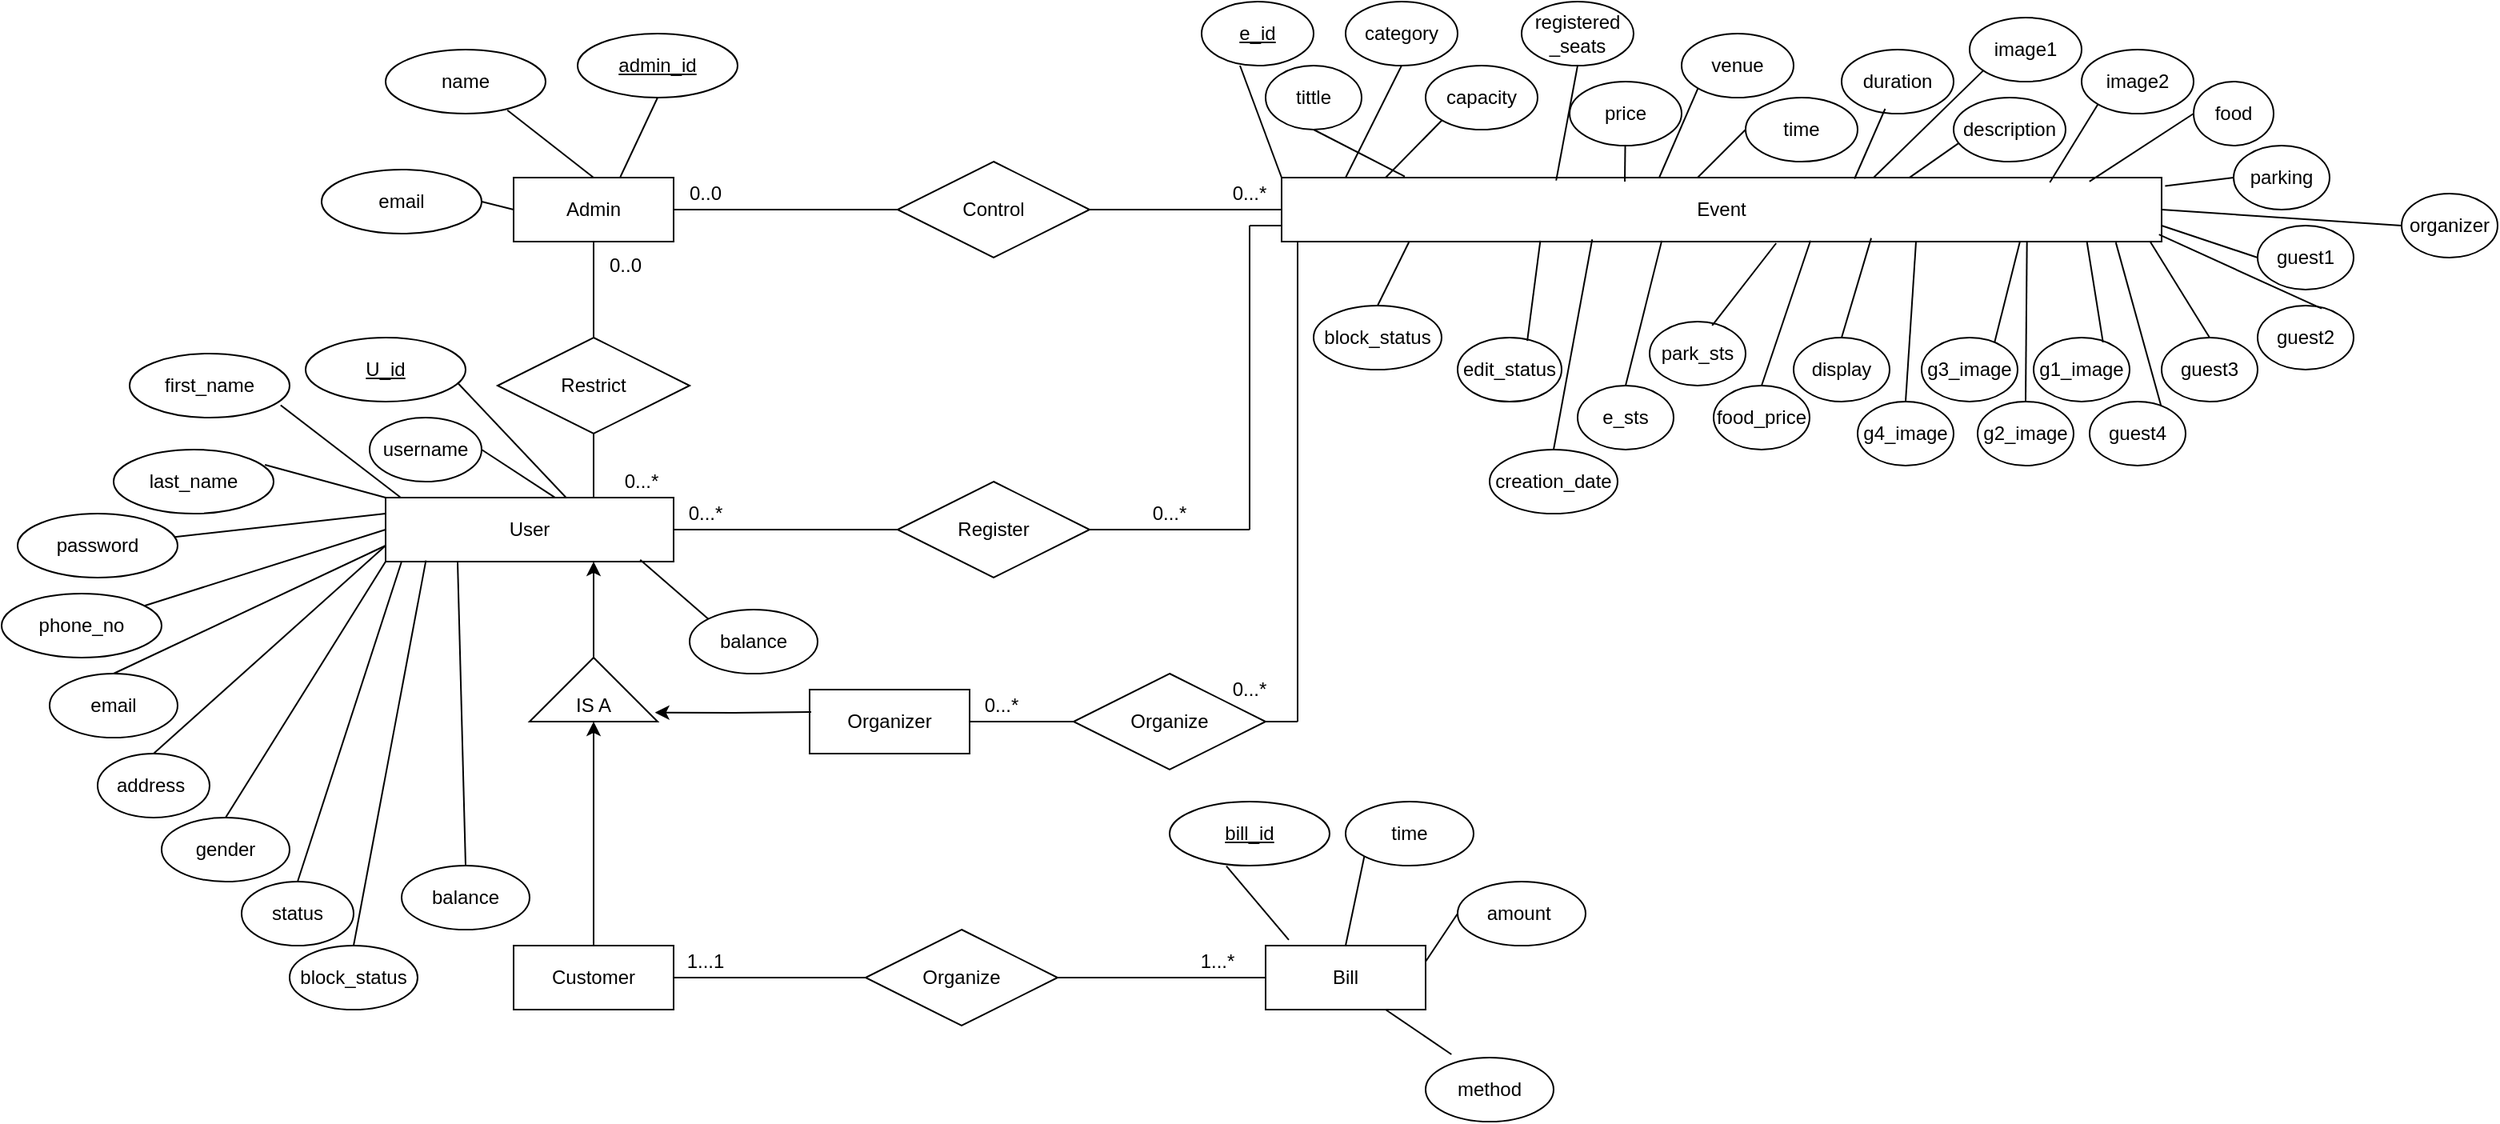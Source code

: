 <mxfile version="13.9.9" type="device"><diagram id="-84oEf6EPJUIo6XIDI8v" name="Page-1"><mxGraphModel dx="1874" dy="632" grid="1" gridSize="10" guides="1" tooltips="1" connect="1" arrows="1" fold="1" page="1" pageScale="1" pageWidth="850" pageHeight="1100" math="0" shadow="0"><root><mxCell id="0"/><mxCell id="1" parent="0"/><mxCell id="DNlEGyBx5ms69_J-L3WD-1" value="Admin" style="whiteSpace=wrap;html=1;align=center;" parent="1" vertex="1"><mxGeometry x="140" y="120" width="100" height="40" as="geometry"/></mxCell><mxCell id="DNlEGyBx5ms69_J-L3WD-2" value="Event" style="whiteSpace=wrap;html=1;align=center;" parent="1" vertex="1"><mxGeometry x="620" y="120" width="550" height="40" as="geometry"/></mxCell><mxCell id="DNlEGyBx5ms69_J-L3WD-3" value="User&lt;span style=&quot;color: rgba(0 , 0 , 0 , 0) ; font-family: monospace ; font-size: 0px&quot;&gt;%3CmxGraphModel%3E%3Croot%3E%3CmxCell%20id%3D%220%22%2F%3E%3CmxCell%20id%3D%221%22%20parent%3D%220%22%2F%3E%3CmxCell%20id%3D%222%22%20value%3D%22Event%22%20style%3D%22whiteSpace%3Dwrap%3Bhtml%3D1%3Balign%3Dcenter%3B%22%20vertex%3D%221%22%20parent%3D%221%22%3E%3CmxGeometry%20x%3D%22620%22%20y%3D%22120%22%20width%3D%22100%22%20height%3D%2240%22%20as%3D%22geometry%22%2F%3E%3C%2FmxCell%3E%3C%2Froot%3E%3C%2FmxGraphModel%3E&lt;/span&gt;" style="whiteSpace=wrap;html=1;align=center;" parent="1" vertex="1"><mxGeometry x="60" y="320" width="180" height="40" as="geometry"/></mxCell><mxCell id="DNlEGyBx5ms69_J-L3WD-4" value="Organizer" style="whiteSpace=wrap;html=1;align=center;" parent="1" vertex="1"><mxGeometry x="325" y="440" width="100" height="40" as="geometry"/></mxCell><mxCell id="DNlEGyBx5ms69_J-L3WD-5" value="Customer" style="whiteSpace=wrap;html=1;align=center;" parent="1" vertex="1"><mxGeometry x="140" y="600" width="100" height="40" as="geometry"/></mxCell><mxCell id="DNlEGyBx5ms69_J-L3WD-6" value="Bill" style="whiteSpace=wrap;html=1;align=center;" parent="1" vertex="1"><mxGeometry x="610" y="600" width="100" height="40" as="geometry"/></mxCell><mxCell id="DNlEGyBx5ms69_J-L3WD-7" value="Control" style="shape=rhombus;perimeter=rhombusPerimeter;whiteSpace=wrap;html=1;align=center;" parent="1" vertex="1"><mxGeometry x="380" y="110" width="120" height="60" as="geometry"/></mxCell><mxCell id="DNlEGyBx5ms69_J-L3WD-9" value="" style="endArrow=none;html=1;exitX=1;exitY=0.5;exitDx=0;exitDy=0;entryX=0;entryY=0.5;entryDx=0;entryDy=0;" parent="1" source="DNlEGyBx5ms69_J-L3WD-1" target="DNlEGyBx5ms69_J-L3WD-7" edge="1"><mxGeometry width="50" height="50" relative="1" as="geometry"><mxPoint x="400" y="250" as="sourcePoint"/><mxPoint x="450" y="200" as="targetPoint"/></mxGeometry></mxCell><mxCell id="DNlEGyBx5ms69_J-L3WD-10" value="" style="endArrow=none;html=1;entryX=1;entryY=0.5;entryDx=0;entryDy=0;exitX=0;exitY=0.5;exitDx=0;exitDy=0;" parent="1" source="DNlEGyBx5ms69_J-L3WD-2" target="DNlEGyBx5ms69_J-L3WD-7" edge="1"><mxGeometry width="50" height="50" relative="1" as="geometry"><mxPoint x="400" y="250" as="sourcePoint"/><mxPoint x="450" y="200" as="targetPoint"/></mxGeometry></mxCell><mxCell id="DNlEGyBx5ms69_J-L3WD-11" value="Restrict" style="shape=rhombus;perimeter=rhombusPerimeter;whiteSpace=wrap;html=1;align=center;" parent="1" vertex="1"><mxGeometry x="130" y="220" width="120" height="60" as="geometry"/></mxCell><mxCell id="DNlEGyBx5ms69_J-L3WD-12" value="" style="endArrow=none;html=1;rounded=0;exitX=0.5;exitY=1;exitDx=0;exitDy=0;entryX=0.5;entryY=0;entryDx=0;entryDy=0;" parent="1" source="DNlEGyBx5ms69_J-L3WD-1" target="DNlEGyBx5ms69_J-L3WD-11" edge="1"><mxGeometry relative="1" as="geometry"><mxPoint x="340" y="230" as="sourcePoint"/><mxPoint x="500" y="230" as="targetPoint"/></mxGeometry></mxCell><mxCell id="DNlEGyBx5ms69_J-L3WD-13" value="" style="endArrow=none;html=1;rounded=0;entryX=0.5;entryY=1;entryDx=0;entryDy=0;" parent="1" target="DNlEGyBx5ms69_J-L3WD-11" edge="1"><mxGeometry relative="1" as="geometry"><mxPoint x="190" y="320" as="sourcePoint"/><mxPoint x="200" y="250" as="targetPoint"/></mxGeometry></mxCell><mxCell id="8Qdo-anUexkiMOBJmmTM-36" value="" style="edgeStyle=orthogonalEdgeStyle;rounded=0;orthogonalLoop=1;jettySize=auto;html=1;" parent="1" source="DNlEGyBx5ms69_J-L3WD-14" edge="1"><mxGeometry relative="1" as="geometry"><mxPoint x="190" y="360" as="targetPoint"/></mxGeometry></mxCell><mxCell id="DNlEGyBx5ms69_J-L3WD-14" value="" style="triangle;whiteSpace=wrap;html=1;rotation=-90;" parent="1" vertex="1"><mxGeometry x="170" y="400" width="40" height="80" as="geometry"/></mxCell><mxCell id="DNlEGyBx5ms69_J-L3WD-17" value="IS A" style="text;html=1;strokeColor=none;fillColor=none;align=center;verticalAlign=middle;whiteSpace=wrap;rounded=0;" parent="1" vertex="1"><mxGeometry x="170" y="440" width="40" height="20" as="geometry"/></mxCell><mxCell id="DNlEGyBx5ms69_J-L3WD-21" value="" style="edgeStyle=orthogonalEdgeStyle;rounded=0;orthogonalLoop=1;jettySize=auto;html=1;exitX=0.5;exitY=0;exitDx=0;exitDy=0;entryX=0;entryY=0.5;entryDx=0;entryDy=0;" parent="1" source="DNlEGyBx5ms69_J-L3WD-5" target="DNlEGyBx5ms69_J-L3WD-14" edge="1"><mxGeometry relative="1" as="geometry"><mxPoint x="200" y="430" as="sourcePoint"/><mxPoint x="200" y="370" as="targetPoint"/></mxGeometry></mxCell><mxCell id="DNlEGyBx5ms69_J-L3WD-25" value="Register" style="shape=rhombus;perimeter=rhombusPerimeter;whiteSpace=wrap;html=1;align=center;" parent="1" vertex="1"><mxGeometry x="380" y="310" width="120" height="60" as="geometry"/></mxCell><mxCell id="DNlEGyBx5ms69_J-L3WD-26" value="" style="endArrow=none;html=1;exitX=1;exitY=0.5;exitDx=0;exitDy=0;entryX=0;entryY=0.5;entryDx=0;entryDy=0;" parent="1" source="DNlEGyBx5ms69_J-L3WD-3" target="DNlEGyBx5ms69_J-L3WD-25" edge="1"><mxGeometry width="50" height="50" relative="1" as="geometry"><mxPoint x="250" y="150" as="sourcePoint"/><mxPoint x="390" y="150" as="targetPoint"/></mxGeometry></mxCell><mxCell id="DNlEGyBx5ms69_J-L3WD-27" value="" style="endArrow=none;html=1;exitX=1;exitY=0.5;exitDx=0;exitDy=0;" parent="1" source="DNlEGyBx5ms69_J-L3WD-25" edge="1"><mxGeometry width="50" height="50" relative="1" as="geometry"><mxPoint x="260" y="160" as="sourcePoint"/><mxPoint x="600" y="340" as="targetPoint"/></mxGeometry></mxCell><mxCell id="DNlEGyBx5ms69_J-L3WD-28" value="" style="endArrow=none;html=1;" parent="1" edge="1"><mxGeometry width="50" height="50" relative="1" as="geometry"><mxPoint x="600" y="340" as="sourcePoint"/><mxPoint x="600" y="150" as="targetPoint"/></mxGeometry></mxCell><mxCell id="DNlEGyBx5ms69_J-L3WD-29" value="" style="endArrow=none;html=1;entryX=0;entryY=0.75;entryDx=0;entryDy=0;" parent="1" target="DNlEGyBx5ms69_J-L3WD-2" edge="1"><mxGeometry width="50" height="50" relative="1" as="geometry"><mxPoint x="600" y="150" as="sourcePoint"/><mxPoint x="450" y="380" as="targetPoint"/></mxGeometry></mxCell><mxCell id="DNlEGyBx5ms69_J-L3WD-31" value="Organize" style="shape=rhombus;perimeter=rhombusPerimeter;whiteSpace=wrap;html=1;align=center;" parent="1" vertex="1"><mxGeometry x="490" y="430" width="120" height="60" as="geometry"/></mxCell><mxCell id="DNlEGyBx5ms69_J-L3WD-32" value="" style="endArrow=none;html=1;exitX=1;exitY=0.5;exitDx=0;exitDy=0;entryX=0;entryY=0.5;entryDx=0;entryDy=0;" parent="1" source="DNlEGyBx5ms69_J-L3WD-4" target="DNlEGyBx5ms69_J-L3WD-31" edge="1"><mxGeometry width="50" height="50" relative="1" as="geometry"><mxPoint x="250" y="350" as="sourcePoint"/><mxPoint x="390" y="350" as="targetPoint"/></mxGeometry></mxCell><mxCell id="DNlEGyBx5ms69_J-L3WD-33" value="" style="endArrow=none;html=1;exitX=1;exitY=0.5;exitDx=0;exitDy=0;" parent="1" source="DNlEGyBx5ms69_J-L3WD-31" edge="1"><mxGeometry width="50" height="50" relative="1" as="geometry"><mxPoint x="510" y="350" as="sourcePoint"/><mxPoint x="630" y="460" as="targetPoint"/></mxGeometry></mxCell><mxCell id="DNlEGyBx5ms69_J-L3WD-34" value="" style="endArrow=none;html=1;" parent="1" edge="1"><mxGeometry width="50" height="50" relative="1" as="geometry"><mxPoint x="630" y="460" as="sourcePoint"/><mxPoint x="630" y="160" as="targetPoint"/></mxGeometry></mxCell><mxCell id="DNlEGyBx5ms69_J-L3WD-35" value="Organize" style="shape=rhombus;perimeter=rhombusPerimeter;whiteSpace=wrap;html=1;align=center;" parent="1" vertex="1"><mxGeometry x="360" y="590" width="120" height="60" as="geometry"/></mxCell><mxCell id="DNlEGyBx5ms69_J-L3WD-36" value="" style="endArrow=none;html=1;exitX=1;exitY=0.5;exitDx=0;exitDy=0;entryX=0;entryY=0.5;entryDx=0;entryDy=0;" parent="1" source="DNlEGyBx5ms69_J-L3WD-5" target="DNlEGyBx5ms69_J-L3WD-35" edge="1"><mxGeometry width="50" height="50" relative="1" as="geometry"><mxPoint x="250" y="350" as="sourcePoint"/><mxPoint x="390" y="350" as="targetPoint"/></mxGeometry></mxCell><mxCell id="DNlEGyBx5ms69_J-L3WD-37" value="" style="endArrow=none;html=1;exitX=1;exitY=0.5;exitDx=0;exitDy=0;entryX=0;entryY=0.5;entryDx=0;entryDy=0;" parent="1" source="DNlEGyBx5ms69_J-L3WD-35" target="DNlEGyBx5ms69_J-L3WD-6" edge="1"><mxGeometry width="50" height="50" relative="1" as="geometry"><mxPoint x="250" y="630" as="sourcePoint"/><mxPoint x="370" y="630" as="targetPoint"/></mxGeometry></mxCell><mxCell id="DNlEGyBx5ms69_J-L3WD-39" value="0..0" style="text;html=1;strokeColor=none;fillColor=none;align=center;verticalAlign=middle;whiteSpace=wrap;rounded=0;" parent="1" vertex="1"><mxGeometry x="190" y="160" width="40" height="30" as="geometry"/></mxCell><mxCell id="DNlEGyBx5ms69_J-L3WD-41" value="0...*" style="text;html=1;strokeColor=none;fillColor=none;align=center;verticalAlign=middle;whiteSpace=wrap;rounded=0;" parent="1" vertex="1"><mxGeometry x="580" y="110" width="40" height="40" as="geometry"/></mxCell><mxCell id="DNlEGyBx5ms69_J-L3WD-43" value="0..0" style="text;html=1;strokeColor=none;fillColor=none;align=center;verticalAlign=middle;whiteSpace=wrap;rounded=0;" parent="1" vertex="1"><mxGeometry x="240" y="115" width="40" height="30" as="geometry"/></mxCell><mxCell id="DNlEGyBx5ms69_J-L3WD-44" value="0...*" style="text;html=1;strokeColor=none;fillColor=none;align=center;verticalAlign=middle;whiteSpace=wrap;rounded=0;" parent="1" vertex="1"><mxGeometry x="200" y="290" width="40" height="40" as="geometry"/></mxCell><mxCell id="DNlEGyBx5ms69_J-L3WD-47" value="0...*" style="text;html=1;strokeColor=none;fillColor=none;align=center;verticalAlign=middle;whiteSpace=wrap;rounded=0;" parent="1" vertex="1"><mxGeometry x="240" y="310" width="40" height="40" as="geometry"/></mxCell><mxCell id="DNlEGyBx5ms69_J-L3WD-50" value="0...*" style="text;html=1;strokeColor=none;fillColor=none;align=center;verticalAlign=middle;whiteSpace=wrap;rounded=0;" parent="1" vertex="1"><mxGeometry x="530" y="310" width="40" height="40" as="geometry"/></mxCell><mxCell id="DNlEGyBx5ms69_J-L3WD-52" value="0...*" style="text;html=1;strokeColor=none;fillColor=none;align=center;verticalAlign=middle;whiteSpace=wrap;rounded=0;" parent="1" vertex="1"><mxGeometry x="425" y="430" width="40" height="40" as="geometry"/></mxCell><mxCell id="DNlEGyBx5ms69_J-L3WD-53" value="0...*" style="text;html=1;strokeColor=none;fillColor=none;align=center;verticalAlign=middle;whiteSpace=wrap;rounded=0;" parent="1" vertex="1"><mxGeometry x="580" y="420" width="40" height="40" as="geometry"/></mxCell><mxCell id="DNlEGyBx5ms69_J-L3WD-55" value="1...1" style="text;html=1;strokeColor=none;fillColor=none;align=center;verticalAlign=middle;whiteSpace=wrap;rounded=0;" parent="1" vertex="1"><mxGeometry x="240" y="590" width="40" height="40" as="geometry"/></mxCell><mxCell id="DNlEGyBx5ms69_J-L3WD-57" value="1...*" style="text;html=1;strokeColor=none;fillColor=none;align=center;verticalAlign=middle;whiteSpace=wrap;rounded=0;" parent="1" vertex="1"><mxGeometry x="560" y="590" width="40" height="40" as="geometry"/></mxCell><mxCell id="8Qdo-anUexkiMOBJmmTM-1" value="admin_id" style="ellipse;whiteSpace=wrap;html=1;align=center;fontStyle=4;" parent="1" vertex="1"><mxGeometry x="180" y="30" width="100" height="40" as="geometry"/></mxCell><mxCell id="8Qdo-anUexkiMOBJmmTM-2" value="" style="endArrow=none;html=1;rounded=0;entryX=0.5;entryY=1;entryDx=0;entryDy=0;exitX=0.667;exitY=-0.009;exitDx=0;exitDy=0;exitPerimeter=0;" parent="1" source="DNlEGyBx5ms69_J-L3WD-1" target="8Qdo-anUexkiMOBJmmTM-1" edge="1"><mxGeometry relative="1" as="geometry"><mxPoint x="202" y="123" as="sourcePoint"/><mxPoint x="500" y="230" as="targetPoint"/></mxGeometry></mxCell><mxCell id="8Qdo-anUexkiMOBJmmTM-3" value="name" style="ellipse;whiteSpace=wrap;html=1;align=center;" parent="1" vertex="1"><mxGeometry x="60" y="40" width="100" height="40" as="geometry"/></mxCell><mxCell id="8Qdo-anUexkiMOBJmmTM-4" value="email" style="ellipse;whiteSpace=wrap;html=1;align=center;" parent="1" vertex="1"><mxGeometry x="20" y="115" width="100" height="40" as="geometry"/></mxCell><mxCell id="8Qdo-anUexkiMOBJmmTM-5" value="" style="endArrow=none;html=1;rounded=0;entryX=0.761;entryY=0.947;entryDx=0;entryDy=0;exitX=0.5;exitY=0;exitDx=0;exitDy=0;entryPerimeter=0;" parent="1" source="DNlEGyBx5ms69_J-L3WD-1" target="8Qdo-anUexkiMOBJmmTM-3" edge="1"><mxGeometry relative="1" as="geometry"><mxPoint x="240.5" y="129.48" as="sourcePoint"/><mxPoint x="240" y="80" as="targetPoint"/></mxGeometry></mxCell><mxCell id="8Qdo-anUexkiMOBJmmTM-6" value="" style="endArrow=none;html=1;rounded=0;entryX=1;entryY=0.5;entryDx=0;entryDy=0;exitX=0;exitY=0.5;exitDx=0;exitDy=0;" parent="1" source="DNlEGyBx5ms69_J-L3WD-1" target="8Qdo-anUexkiMOBJmmTM-4" edge="1"><mxGeometry relative="1" as="geometry"><mxPoint x="200" y="130" as="sourcePoint"/><mxPoint x="146.1" y="87.88" as="targetPoint"/></mxGeometry></mxCell><mxCell id="8Qdo-anUexkiMOBJmmTM-7" value="bill_id" style="ellipse;whiteSpace=wrap;html=1;align=center;fontStyle=4;" parent="1" vertex="1"><mxGeometry x="550" y="510" width="100" height="40" as="geometry"/></mxCell><mxCell id="8Qdo-anUexkiMOBJmmTM-8" value="U_id" style="ellipse;whiteSpace=wrap;html=1;align=center;fontStyle=4;" parent="1" vertex="1"><mxGeometry x="10" y="220" width="100" height="40" as="geometry"/></mxCell><mxCell id="8Qdo-anUexkiMOBJmmTM-9" value="username" style="ellipse;whiteSpace=wrap;html=1;align=center;" parent="1" vertex="1"><mxGeometry x="50" y="270" width="70" height="40" as="geometry"/></mxCell><mxCell id="8Qdo-anUexkiMOBJmmTM-11" value="first_name" style="ellipse;whiteSpace=wrap;html=1;align=center;" parent="1" vertex="1"><mxGeometry x="-100" y="230" width="100" height="40" as="geometry"/></mxCell><mxCell id="8Qdo-anUexkiMOBJmmTM-12" value="" style="endArrow=none;html=1;rounded=0;exitX=0.95;exitY=0.706;exitDx=0;exitDy=0;exitPerimeter=0;entryX=0.628;entryY=0.006;entryDx=0;entryDy=0;entryPerimeter=0;" parent="1" source="8Qdo-anUexkiMOBJmmTM-8" target="DNlEGyBx5ms69_J-L3WD-3" edge="1"><mxGeometry relative="1" as="geometry"><mxPoint x="350" y="300" as="sourcePoint"/><mxPoint x="510" y="300" as="targetPoint"/></mxGeometry></mxCell><mxCell id="8Qdo-anUexkiMOBJmmTM-14" value="" style="endArrow=none;html=1;rounded=0;exitX=1;exitY=0.5;exitDx=0;exitDy=0;entryX=0.588;entryY=-0.002;entryDx=0;entryDy=0;entryPerimeter=0;" parent="1" source="8Qdo-anUexkiMOBJmmTM-9" target="DNlEGyBx5ms69_J-L3WD-3" edge="1"><mxGeometry relative="1" as="geometry"><mxPoint x="115" y="258.24" as="sourcePoint"/><mxPoint x="160" y="318" as="targetPoint"/></mxGeometry></mxCell><mxCell id="8Qdo-anUexkiMOBJmmTM-15" value="" style="endArrow=none;html=1;rounded=0;exitX=0.944;exitY=0.806;exitDx=0;exitDy=0;entryX=0.051;entryY=-0.006;entryDx=0;entryDy=0;exitPerimeter=0;entryPerimeter=0;" parent="1" source="8Qdo-anUexkiMOBJmmTM-11" target="DNlEGyBx5ms69_J-L3WD-3" edge="1"><mxGeometry relative="1" as="geometry"><mxPoint x="130" y="300" as="sourcePoint"/><mxPoint x="160" y="330" as="targetPoint"/></mxGeometry></mxCell><mxCell id="8Qdo-anUexkiMOBJmmTM-16" value="last_name" style="ellipse;whiteSpace=wrap;html=1;align=center;" parent="1" vertex="1"><mxGeometry x="-110" y="290" width="100" height="40" as="geometry"/></mxCell><mxCell id="8Qdo-anUexkiMOBJmmTM-17" value="" style="endArrow=none;html=1;rounded=0;exitX=0.946;exitY=0.238;exitDx=0;exitDy=0;exitPerimeter=0;" parent="1" source="8Qdo-anUexkiMOBJmmTM-16" edge="1"><mxGeometry relative="1" as="geometry"><mxPoint x="44.4" y="322.24" as="sourcePoint"/><mxPoint x="60" y="320" as="targetPoint"/></mxGeometry></mxCell><mxCell id="8Qdo-anUexkiMOBJmmTM-20" value="password" style="ellipse;whiteSpace=wrap;html=1;align=center;" parent="1" vertex="1"><mxGeometry x="-170" y="330" width="100" height="40" as="geometry"/></mxCell><mxCell id="8Qdo-anUexkiMOBJmmTM-22" value="" style="endArrow=none;html=1;rounded=0;" parent="1" source="8Qdo-anUexkiMOBJmmTM-20" edge="1"><mxGeometry relative="1" as="geometry"><mxPoint x="-5.4" y="309.52" as="sourcePoint"/><mxPoint x="60" y="330" as="targetPoint"/></mxGeometry></mxCell><mxCell id="8Qdo-anUexkiMOBJmmTM-23" value="phone_no" style="ellipse;whiteSpace=wrap;html=1;align=center;" parent="1" vertex="1"><mxGeometry x="-180" y="380" width="100" height="40" as="geometry"/></mxCell><mxCell id="8Qdo-anUexkiMOBJmmTM-24" value="" style="endArrow=none;html=1;rounded=0;" parent="1" source="8Qdo-anUexkiMOBJmmTM-23" edge="1"><mxGeometry relative="1" as="geometry"><mxPoint x="-61.824" y="354.647" as="sourcePoint"/><mxPoint x="60" y="340" as="targetPoint"/></mxGeometry></mxCell><mxCell id="8Qdo-anUexkiMOBJmmTM-25" value="email" style="ellipse;whiteSpace=wrap;html=1;align=center;" parent="1" vertex="1"><mxGeometry x="-150" y="430" width="80" height="40" as="geometry"/></mxCell><mxCell id="8Qdo-anUexkiMOBJmmTM-26" value="" style="endArrow=none;html=1;rounded=0;" parent="1" edge="1"><mxGeometry relative="1" as="geometry"><mxPoint x="-110" y="430" as="sourcePoint"/><mxPoint x="60" y="350" as="targetPoint"/></mxGeometry></mxCell><mxCell id="8Qdo-anUexkiMOBJmmTM-27" value="" style="endArrow=none;html=1;rounded=0;exitX=0.5;exitY=0;exitDx=0;exitDy=0;entryX=0;entryY=0.75;entryDx=0;entryDy=0;" parent="1" source="8Qdo-anUexkiMOBJmmTM-28" target="DNlEGyBx5ms69_J-L3WD-3" edge="1"><mxGeometry relative="1" as="geometry"><mxPoint x="-70.803" y="407.583" as="sourcePoint"/><mxPoint x="80" y="360" as="targetPoint"/></mxGeometry></mxCell><mxCell id="8Qdo-anUexkiMOBJmmTM-28" value="address&amp;nbsp;" style="ellipse;whiteSpace=wrap;html=1;align=center;" parent="1" vertex="1"><mxGeometry x="-120" y="480" width="70" height="40" as="geometry"/></mxCell><mxCell id="8Qdo-anUexkiMOBJmmTM-30" value="gender" style="ellipse;whiteSpace=wrap;html=1;align=center;" parent="1" vertex="1"><mxGeometry x="-80" y="520" width="80" height="40" as="geometry"/></mxCell><mxCell id="8Qdo-anUexkiMOBJmmTM-31" value="" style="endArrow=none;html=1;rounded=0;exitX=0.5;exitY=0;exitDx=0;exitDy=0;" parent="1" source="8Qdo-anUexkiMOBJmmTM-30" edge="1"><mxGeometry relative="1" as="geometry"><mxPoint x="-60" y="490.0" as="sourcePoint"/><mxPoint x="60" y="360" as="targetPoint"/></mxGeometry></mxCell><mxCell id="8Qdo-anUexkiMOBJmmTM-32" value="status" style="ellipse;whiteSpace=wrap;html=1;align=center;" parent="1" vertex="1"><mxGeometry x="-30" y="560" width="70" height="40" as="geometry"/></mxCell><mxCell id="8Qdo-anUexkiMOBJmmTM-33" value="" style="endArrow=none;html=1;rounded=0;exitX=0.5;exitY=0;exitDx=0;exitDy=0;" parent="1" source="8Qdo-anUexkiMOBJmmTM-32" edge="1"><mxGeometry relative="1" as="geometry"><mxPoint y="530.0" as="sourcePoint"/><mxPoint x="70" y="360" as="targetPoint"/></mxGeometry></mxCell><mxCell id="8Qdo-anUexkiMOBJmmTM-37" value="" style="edgeStyle=orthogonalEdgeStyle;rounded=0;orthogonalLoop=1;jettySize=auto;html=1;entryX=0.141;entryY=0.979;entryDx=0;entryDy=0;entryPerimeter=0;" parent="1" target="DNlEGyBx5ms69_J-L3WD-14" edge="1"><mxGeometry relative="1" as="geometry"><mxPoint x="326" y="454" as="sourcePoint"/><mxPoint x="200" y="470" as="targetPoint"/></mxGeometry></mxCell><mxCell id="8Qdo-anUexkiMOBJmmTM-38" value="block_status" style="ellipse;whiteSpace=wrap;html=1;align=center;" parent="1" vertex="1"><mxGeometry y="600" width="80" height="40" as="geometry"/></mxCell><mxCell id="8Qdo-anUexkiMOBJmmTM-40" value="" style="endArrow=none;html=1;rounded=0;exitX=0.5;exitY=0;exitDx=0;exitDy=0;entryX=0.14;entryY=0.982;entryDx=0;entryDy=0;entryPerimeter=0;" parent="1" source="8Qdo-anUexkiMOBJmmTM-38" target="DNlEGyBx5ms69_J-L3WD-3" edge="1"><mxGeometry relative="1" as="geometry"><mxPoint x="15" y="570.0" as="sourcePoint"/><mxPoint x="80" y="370" as="targetPoint"/></mxGeometry></mxCell><mxCell id="8Qdo-anUexkiMOBJmmTM-41" value="" style="endArrow=none;html=1;rounded=0;entryX=0.25;entryY=1;entryDx=0;entryDy=0;exitX=0.5;exitY=0;exitDx=0;exitDy=0;" parent="1" source="8Qdo-anUexkiMOBJmmTM-42" target="DNlEGyBx5ms69_J-L3WD-3" edge="1"><mxGeometry relative="1" as="geometry"><mxPoint x="105" y="560" as="sourcePoint"/><mxPoint x="95.2" y="369.28" as="targetPoint"/></mxGeometry></mxCell><mxCell id="8Qdo-anUexkiMOBJmmTM-42" value="balance" style="ellipse;whiteSpace=wrap;html=1;align=center;" parent="1" vertex="1"><mxGeometry x="70" y="550" width="80" height="40" as="geometry"/></mxCell><mxCell id="8Qdo-anUexkiMOBJmmTM-43" value="balance" style="ellipse;whiteSpace=wrap;html=1;align=center;" parent="1" vertex="1"><mxGeometry x="250" y="390" width="80" height="40" as="geometry"/></mxCell><mxCell id="8Qdo-anUexkiMOBJmmTM-44" value="" style="endArrow=none;html=1;rounded=0;entryX=0.884;entryY=0.973;entryDx=0;entryDy=0;exitX=0;exitY=0;exitDx=0;exitDy=0;entryPerimeter=0;" parent="1" source="8Qdo-anUexkiMOBJmmTM-43" target="DNlEGyBx5ms69_J-L3WD-3" edge="1"><mxGeometry relative="1" as="geometry"><mxPoint x="120" y="560.0" as="sourcePoint"/><mxPoint x="115" y="370" as="targetPoint"/></mxGeometry></mxCell><mxCell id="8Qdo-anUexkiMOBJmmTM-45" value="" style="endArrow=none;html=1;rounded=0;entryX=0.355;entryY=1.009;entryDx=0;entryDy=0;exitX=0.145;exitY=-0.088;exitDx=0;exitDy=0;exitPerimeter=0;entryPerimeter=0;" parent="1" source="DNlEGyBx5ms69_J-L3WD-6" target="8Qdo-anUexkiMOBJmmTM-7" edge="1"><mxGeometry relative="1" as="geometry"><mxPoint x="230" y="660" as="sourcePoint"/><mxPoint x="390" y="660" as="targetPoint"/></mxGeometry></mxCell><mxCell id="8Qdo-anUexkiMOBJmmTM-46" value="time" style="ellipse;whiteSpace=wrap;html=1;align=center;" parent="1" vertex="1"><mxGeometry x="660" y="510" width="80" height="40" as="geometry"/></mxCell><mxCell id="8Qdo-anUexkiMOBJmmTM-47" value="" style="endArrow=none;html=1;rounded=0;entryX=0;entryY=1;entryDx=0;entryDy=0;exitX=0.5;exitY=0;exitDx=0;exitDy=0;" parent="1" source="DNlEGyBx5ms69_J-L3WD-6" target="8Qdo-anUexkiMOBJmmTM-46" edge="1"><mxGeometry relative="1" as="geometry"><mxPoint x="634.5" y="606.48" as="sourcePoint"/><mxPoint x="595.5" y="560.36" as="targetPoint"/></mxGeometry></mxCell><mxCell id="8Qdo-anUexkiMOBJmmTM-48" value="amount&amp;nbsp;" style="ellipse;whiteSpace=wrap;html=1;align=center;" parent="1" vertex="1"><mxGeometry x="730" y="560" width="80" height="40" as="geometry"/></mxCell><mxCell id="8Qdo-anUexkiMOBJmmTM-49" value="" style="endArrow=none;html=1;rounded=0;entryX=0;entryY=0.5;entryDx=0;entryDy=0;exitX=1;exitY=0.25;exitDx=0;exitDy=0;" parent="1" source="DNlEGyBx5ms69_J-L3WD-6" target="8Qdo-anUexkiMOBJmmTM-48" edge="1"><mxGeometry relative="1" as="geometry"><mxPoint x="670" y="610.0" as="sourcePoint"/><mxPoint x="681.716" y="554.142" as="targetPoint"/></mxGeometry></mxCell><mxCell id="8Qdo-anUexkiMOBJmmTM-50" value="method" style="ellipse;whiteSpace=wrap;html=1;align=center;" parent="1" vertex="1"><mxGeometry x="710" y="670" width="80" height="40" as="geometry"/></mxCell><mxCell id="8Qdo-anUexkiMOBJmmTM-51" value="" style="endArrow=none;html=1;rounded=0;entryX=0.202;entryY=-0.05;entryDx=0;entryDy=0;exitX=0.75;exitY=1;exitDx=0;exitDy=0;entryPerimeter=0;" parent="1" source="DNlEGyBx5ms69_J-L3WD-6" target="8Qdo-anUexkiMOBJmmTM-50" edge="1"><mxGeometry relative="1" as="geometry"><mxPoint x="720" y="620.0" as="sourcePoint"/><mxPoint x="740" y="590.0" as="targetPoint"/></mxGeometry></mxCell><mxCell id="8Qdo-anUexkiMOBJmmTM-52" value="tittle" style="ellipse;whiteSpace=wrap;html=1;align=center;" parent="1" vertex="1"><mxGeometry x="610" y="50" width="60" height="40" as="geometry"/></mxCell><mxCell id="8Qdo-anUexkiMOBJmmTM-53" value="e_id" style="ellipse;whiteSpace=wrap;html=1;align=center;fontStyle=4;" parent="1" vertex="1"><mxGeometry x="570" y="10" width="70" height="40" as="geometry"/></mxCell><mxCell id="8Qdo-anUexkiMOBJmmTM-54" value="" style="endArrow=none;html=1;rounded=0;exitX=1;exitY=0.25;exitDx=0;exitDy=0;" parent="1" source="DNlEGyBx5ms69_J-L3WD-41" edge="1"><mxGeometry relative="1" as="geometry"><mxPoint x="230" y="190" as="sourcePoint"/><mxPoint x="594" y="50" as="targetPoint"/></mxGeometry></mxCell><mxCell id="8Qdo-anUexkiMOBJmmTM-56" value="" style="endArrow=none;html=1;rounded=0;exitX=0.14;exitY=-0.018;exitDx=0;exitDy=0;exitPerimeter=0;entryX=0.5;entryY=1;entryDx=0;entryDy=0;" parent="1" source="DNlEGyBx5ms69_J-L3WD-2" target="8Qdo-anUexkiMOBJmmTM-52" edge="1"><mxGeometry relative="1" as="geometry"><mxPoint x="630" y="130" as="sourcePoint"/><mxPoint x="604" y="60" as="targetPoint"/></mxGeometry></mxCell><mxCell id="8Qdo-anUexkiMOBJmmTM-57" value="category" style="ellipse;whiteSpace=wrap;html=1;align=center;" parent="1" vertex="1"><mxGeometry x="660" y="10" width="70" height="40" as="geometry"/></mxCell><mxCell id="8Qdo-anUexkiMOBJmmTM-59" value="" style="endArrow=none;html=1;rounded=0;entryX=0.5;entryY=1;entryDx=0;entryDy=0;" parent="1" target="8Qdo-anUexkiMOBJmmTM-57" edge="1"><mxGeometry relative="1" as="geometry"><mxPoint x="660" y="120" as="sourcePoint"/><mxPoint x="655" y="100" as="targetPoint"/></mxGeometry></mxCell><mxCell id="8Qdo-anUexkiMOBJmmTM-60" value="capacity" style="ellipse;whiteSpace=wrap;html=1;align=center;" parent="1" vertex="1"><mxGeometry x="710" y="50" width="70" height="40" as="geometry"/></mxCell><mxCell id="8Qdo-anUexkiMOBJmmTM-61" value="" style="endArrow=none;html=1;rounded=0;entryX=0;entryY=1;entryDx=0;entryDy=0;" parent="1" target="8Qdo-anUexkiMOBJmmTM-60" edge="1"><mxGeometry relative="1" as="geometry"><mxPoint x="685" y="120" as="sourcePoint"/><mxPoint x="705" y="60" as="targetPoint"/></mxGeometry></mxCell><mxCell id="8Qdo-anUexkiMOBJmmTM-62" value="registered _seats" style="ellipse;whiteSpace=wrap;html=1;align=center;" parent="1" vertex="1"><mxGeometry x="770" y="10" width="70" height="40" as="geometry"/></mxCell><mxCell id="8Qdo-anUexkiMOBJmmTM-63" value="" style="endArrow=none;html=1;rounded=0;entryX=0.5;entryY=1;entryDx=0;entryDy=0;exitX=0.312;exitY=0.046;exitDx=0;exitDy=0;exitPerimeter=0;" parent="1" source="DNlEGyBx5ms69_J-L3WD-2" target="8Qdo-anUexkiMOBJmmTM-62" edge="1"><mxGeometry relative="1" as="geometry"><mxPoint x="695" y="130" as="sourcePoint"/><mxPoint x="715.569" y="94.322" as="targetPoint"/></mxGeometry></mxCell><mxCell id="8Qdo-anUexkiMOBJmmTM-64" value="price" style="ellipse;whiteSpace=wrap;html=1;align=center;" parent="1" vertex="1"><mxGeometry x="800" y="60" width="70" height="40" as="geometry"/></mxCell><mxCell id="8Qdo-anUexkiMOBJmmTM-66" value="" style="endArrow=none;html=1;rounded=0;exitX=0.39;exitY=0.062;exitDx=0;exitDy=0;exitPerimeter=0;" parent="1" source="DNlEGyBx5ms69_J-L3WD-2" target="8Qdo-anUexkiMOBJmmTM-64" edge="1"><mxGeometry relative="1" as="geometry"><mxPoint x="695" y="130" as="sourcePoint"/><mxPoint x="730.569" y="94.322" as="targetPoint"/></mxGeometry></mxCell><mxCell id="8Qdo-anUexkiMOBJmmTM-68" value="venue" style="ellipse;whiteSpace=wrap;html=1;align=center;" parent="1" vertex="1"><mxGeometry x="870" y="30" width="70" height="40" as="geometry"/></mxCell><mxCell id="8Qdo-anUexkiMOBJmmTM-70" value="" style="endArrow=none;html=1;rounded=0;entryX=0;entryY=1;entryDx=0;entryDy=0;" parent="1" target="8Qdo-anUexkiMOBJmmTM-68" edge="1"><mxGeometry relative="1" as="geometry"><mxPoint x="856" y="120" as="sourcePoint"/><mxPoint x="820.569" y="104.322" as="targetPoint"/></mxGeometry></mxCell><mxCell id="8Qdo-anUexkiMOBJmmTM-71" value="time" style="ellipse;whiteSpace=wrap;html=1;align=center;" parent="1" vertex="1"><mxGeometry x="910" y="70" width="70" height="40" as="geometry"/></mxCell><mxCell id="8Qdo-anUexkiMOBJmmTM-72" value="" style="endArrow=none;html=1;rounded=0;entryX=0;entryY=0.5;entryDx=0;entryDy=0;" parent="1" target="8Qdo-anUexkiMOBJmmTM-71" edge="1"><mxGeometry relative="1" as="geometry"><mxPoint x="880" y="120" as="sourcePoint"/><mxPoint x="890.251" y="74.142" as="targetPoint"/></mxGeometry></mxCell><mxCell id="8Qdo-anUexkiMOBJmmTM-73" value="duration" style="ellipse;whiteSpace=wrap;html=1;align=center;" parent="1" vertex="1"><mxGeometry x="970" y="40" width="70" height="40" as="geometry"/></mxCell><mxCell id="8Qdo-anUexkiMOBJmmTM-74" value="" style="endArrow=none;html=1;rounded=0;entryX=0.389;entryY=0.925;entryDx=0;entryDy=0;entryPerimeter=0;exitX=0.651;exitY=0.019;exitDx=0;exitDy=0;exitPerimeter=0;" parent="1" source="DNlEGyBx5ms69_J-L3WD-2" target="8Qdo-anUexkiMOBJmmTM-73" edge="1"><mxGeometry relative="1" as="geometry"><mxPoint x="978" y="122" as="sourcePoint"/><mxPoint x="920" y="100" as="targetPoint"/></mxGeometry></mxCell><mxCell id="8Qdo-anUexkiMOBJmmTM-75" value="image1" style="ellipse;whiteSpace=wrap;html=1;align=center;" parent="1" vertex="1"><mxGeometry x="1050" y="20" width="70" height="40" as="geometry"/></mxCell><mxCell id="8Qdo-anUexkiMOBJmmTM-76" value="" style="endArrow=none;html=1;rounded=0;entryX=0.121;entryY=0.83;entryDx=0;entryDy=0;entryPerimeter=0;" parent="1" target="8Qdo-anUexkiMOBJmmTM-75" edge="1"><mxGeometry relative="1" as="geometry"><mxPoint x="990" y="120" as="sourcePoint"/><mxPoint x="1054" y="54" as="targetPoint"/></mxGeometry></mxCell><mxCell id="8Qdo-anUexkiMOBJmmTM-77" value="image2" style="ellipse;whiteSpace=wrap;html=1;align=center;" parent="1" vertex="1"><mxGeometry x="1120" y="40" width="70" height="40" as="geometry"/></mxCell><mxCell id="8Qdo-anUexkiMOBJmmTM-78" value="" style="endArrow=none;html=1;rounded=0;exitX=0.873;exitY=0.076;exitDx=0;exitDy=0;entryX=0;entryY=1;entryDx=0;entryDy=0;exitPerimeter=0;" parent="1" source="DNlEGyBx5ms69_J-L3WD-2" target="8Qdo-anUexkiMOBJmmTM-77" edge="1"><mxGeometry relative="1" as="geometry"><mxPoint x="920" y="150" as="sourcePoint"/><mxPoint x="994" y="155" as="targetPoint"/></mxGeometry></mxCell><mxCell id="8Qdo-anUexkiMOBJmmTM-79" value="description" style="ellipse;whiteSpace=wrap;html=1;align=center;" parent="1" vertex="1"><mxGeometry x="1040" y="70" width="70" height="40" as="geometry"/></mxCell><mxCell id="8Qdo-anUexkiMOBJmmTM-80" value="" style="endArrow=none;html=1;rounded=0;exitX=0.713;exitY=0.004;exitDx=0;exitDy=0;entryX=0.041;entryY=0.718;entryDx=0;entryDy=0;entryPerimeter=0;exitPerimeter=0;" parent="1" source="DNlEGyBx5ms69_J-L3WD-2" target="8Qdo-anUexkiMOBJmmTM-79" edge="1"><mxGeometry relative="1" as="geometry"><mxPoint x="930.6" y="165.6" as="sourcePoint"/><mxPoint x="1004.21" y="164.48" as="targetPoint"/></mxGeometry></mxCell><mxCell id="8Qdo-anUexkiMOBJmmTM-81" value="parking" style="ellipse;whiteSpace=wrap;html=1;align=center;" parent="1" vertex="1"><mxGeometry x="1215" y="100" width="60" height="40" as="geometry"/></mxCell><mxCell id="8Qdo-anUexkiMOBJmmTM-83" value="food" style="ellipse;whiteSpace=wrap;html=1;align=center;" parent="1" vertex="1"><mxGeometry x="1190" y="60" width="50" height="40" as="geometry"/></mxCell><mxCell id="8Qdo-anUexkiMOBJmmTM-85" value="" style="endArrow=none;html=1;rounded=0;exitX=0;exitY=0.5;exitDx=0;exitDy=0;entryX=0.918;entryY=0.062;entryDx=0;entryDy=0;entryPerimeter=0;" parent="1" source="8Qdo-anUexkiMOBJmmTM-83" target="DNlEGyBx5ms69_J-L3WD-2" edge="1"><mxGeometry relative="1" as="geometry"><mxPoint x="960" y="200" as="sourcePoint"/><mxPoint x="930" y="170" as="targetPoint"/></mxGeometry></mxCell><mxCell id="8Qdo-anUexkiMOBJmmTM-89" value="" style="endArrow=none;html=1;rounded=0;exitX=1.004;exitY=0.131;exitDx=0;exitDy=0;entryX=0;entryY=0.5;entryDx=0;entryDy=0;exitPerimeter=0;" parent="1" source="DNlEGyBx5ms69_J-L3WD-2" target="8Qdo-anUexkiMOBJmmTM-81" edge="1"><mxGeometry relative="1" as="geometry"><mxPoint x="1153" y="159.16" as="sourcePoint"/><mxPoint x="1080" y="150" as="targetPoint"/></mxGeometry></mxCell><mxCell id="8Qdo-anUexkiMOBJmmTM-90" value="organizer" style="ellipse;whiteSpace=wrap;html=1;align=center;" parent="1" vertex="1"><mxGeometry x="1320" y="130" width="60" height="40" as="geometry"/></mxCell><mxCell id="8Qdo-anUexkiMOBJmmTM-91" value="" style="endArrow=none;html=1;rounded=0;exitX=0;exitY=0.5;exitDx=0;exitDy=0;entryX=1;entryY=0.5;entryDx=0;entryDy=0;" parent="1" source="8Qdo-anUexkiMOBJmmTM-90" target="DNlEGyBx5ms69_J-L3WD-2" edge="1"><mxGeometry relative="1" as="geometry"><mxPoint x="1080" y="160" as="sourcePoint"/><mxPoint x="1057" y="158" as="targetPoint"/></mxGeometry></mxCell><mxCell id="8Qdo-anUexkiMOBJmmTM-92" value="guest1" style="ellipse;whiteSpace=wrap;html=1;align=center;" parent="1" vertex="1"><mxGeometry x="1230" y="150" width="60" height="40" as="geometry"/></mxCell><mxCell id="8Qdo-anUexkiMOBJmmTM-93" value="guest2" style="ellipse;whiteSpace=wrap;html=1;align=center;" parent="1" vertex="1"><mxGeometry x="1230" y="200" width="60" height="40" as="geometry"/></mxCell><mxCell id="8Qdo-anUexkiMOBJmmTM-94" value="guest3" style="ellipse;whiteSpace=wrap;html=1;align=center;" parent="1" vertex="1"><mxGeometry x="1170" y="220" width="60" height="40" as="geometry"/></mxCell><mxCell id="8Qdo-anUexkiMOBJmmTM-95" value="guest4" style="ellipse;whiteSpace=wrap;html=1;align=center;" parent="1" vertex="1"><mxGeometry x="1125" y="260" width="60" height="40" as="geometry"/></mxCell><mxCell id="8Qdo-anUexkiMOBJmmTM-96" value="" style="endArrow=none;html=1;rounded=0;exitX=0;exitY=0.5;exitDx=0;exitDy=0;entryX=1;entryY=0.75;entryDx=0;entryDy=0;" parent="1" source="8Qdo-anUexkiMOBJmmTM-92" target="DNlEGyBx5ms69_J-L3WD-2" edge="1"><mxGeometry relative="1" as="geometry"><mxPoint x="1080" y="220" as="sourcePoint"/><mxPoint x="1067" y="168" as="targetPoint"/></mxGeometry></mxCell><mxCell id="8Qdo-anUexkiMOBJmmTM-97" value="" style="endArrow=none;html=1;rounded=0;exitX=0.667;exitY=0.046;exitDx=0;exitDy=0;exitPerimeter=0;entryX=0.997;entryY=0.89;entryDx=0;entryDy=0;entryPerimeter=0;" parent="1" source="8Qdo-anUexkiMOBJmmTM-93" target="DNlEGyBx5ms69_J-L3WD-2" edge="1"><mxGeometry relative="1" as="geometry"><mxPoint x="1044.34" y="190.52" as="sourcePoint"/><mxPoint x="1059.3" y="171.88" as="targetPoint"/></mxGeometry></mxCell><mxCell id="8Qdo-anUexkiMOBJmmTM-98" value="" style="endArrow=none;html=1;rounded=0;exitX=0.5;exitY=0;exitDx=0;exitDy=0;entryX=0.987;entryY=1;entryDx=0;entryDy=0;entryPerimeter=0;" parent="1" source="8Qdo-anUexkiMOBJmmTM-94" target="DNlEGyBx5ms69_J-L3WD-2" edge="1"><mxGeometry relative="1" as="geometry"><mxPoint x="990.02" y="221.84" as="sourcePoint"/><mxPoint x="987" y="158" as="targetPoint"/></mxGeometry></mxCell><mxCell id="8Qdo-anUexkiMOBJmmTM-99" value="" style="endArrow=none;html=1;rounded=0;exitX=0.742;exitY=0.052;exitDx=0;exitDy=0;entryX=0.948;entryY=1.014;entryDx=0;entryDy=0;entryPerimeter=0;exitPerimeter=0;" parent="1" source="8Qdo-anUexkiMOBJmmTM-95" target="DNlEGyBx5ms69_J-L3WD-2" edge="1"><mxGeometry relative="1" as="geometry"><mxPoint x="951.467" y="196.029" as="sourcePoint"/><mxPoint x="1000.8" y="169.84" as="targetPoint"/></mxGeometry></mxCell><mxCell id="8Qdo-anUexkiMOBJmmTM-100" value="g1_image" style="ellipse;whiteSpace=wrap;html=1;align=center;" parent="1" vertex="1"><mxGeometry x="1090" y="220" width="60" height="40" as="geometry"/></mxCell><mxCell id="8Qdo-anUexkiMOBJmmTM-101" value="g4_image" style="ellipse;whiteSpace=wrap;html=1;align=center;" parent="1" vertex="1"><mxGeometry x="980" y="260" width="60" height="40" as="geometry"/></mxCell><mxCell id="8Qdo-anUexkiMOBJmmTM-102" value="g3_image" style="ellipse;whiteSpace=wrap;html=1;align=center;" parent="1" vertex="1"><mxGeometry x="1020" y="220" width="60" height="40" as="geometry"/></mxCell><mxCell id="8Qdo-anUexkiMOBJmmTM-103" value="g2_image" style="ellipse;whiteSpace=wrap;html=1;align=center;" parent="1" vertex="1"><mxGeometry x="1055" y="260" width="60" height="40" as="geometry"/></mxCell><mxCell id="8Qdo-anUexkiMOBJmmTM-104" value="" style="endArrow=none;html=1;rounded=0;exitX=0.723;exitY=0.073;exitDx=0;exitDy=0;entryX=0.915;entryY=0.991;entryDx=0;entryDy=0;entryPerimeter=0;exitPerimeter=0;" parent="1" source="8Qdo-anUexkiMOBJmmTM-100" target="DNlEGyBx5ms69_J-L3WD-2" edge="1"><mxGeometry relative="1" as="geometry"><mxPoint x="1179.52" y="272.08" as="sourcePoint"/><mxPoint x="1151.4" y="170.56" as="targetPoint"/></mxGeometry></mxCell><mxCell id="8Qdo-anUexkiMOBJmmTM-106" value="" style="endArrow=none;html=1;rounded=0;exitX=0.847;exitY=1.005;exitDx=0;exitDy=0;entryX=0.5;entryY=0;entryDx=0;entryDy=0;exitPerimeter=0;" parent="1" source="DNlEGyBx5ms69_J-L3WD-2" target="8Qdo-anUexkiMOBJmmTM-103" edge="1"><mxGeometry relative="1" as="geometry"><mxPoint x="1143.62" y="230.6" as="sourcePoint"/><mxPoint x="1136" y="172.6" as="targetPoint"/></mxGeometry></mxCell><mxCell id="8Qdo-anUexkiMOBJmmTM-107" value="" style="endArrow=none;html=1;rounded=0;exitX=0.839;exitY=1;exitDx=0;exitDy=0;entryX=0.759;entryY=0.08;entryDx=0;entryDy=0;exitPerimeter=0;entryPerimeter=0;" parent="1" source="DNlEGyBx5ms69_J-L3WD-2" target="8Qdo-anUexkiMOBJmmTM-102" edge="1"><mxGeometry relative="1" as="geometry"><mxPoint x="1095.85" y="170.2" as="sourcePoint"/><mxPoint x="1095" y="270.0" as="targetPoint"/></mxGeometry></mxCell><mxCell id="8Qdo-anUexkiMOBJmmTM-108" value="" style="endArrow=none;html=1;rounded=0;exitX=0.721;exitY=0.987;exitDx=0;exitDy=0;entryX=0.5;entryY=0;entryDx=0;entryDy=0;exitPerimeter=0;" parent="1" source="DNlEGyBx5ms69_J-L3WD-2" target="8Qdo-anUexkiMOBJmmTM-101" edge="1"><mxGeometry relative="1" as="geometry"><mxPoint x="1091.45" y="170" as="sourcePoint"/><mxPoint x="1075.54" y="233.2" as="targetPoint"/></mxGeometry></mxCell><mxCell id="8Qdo-anUexkiMOBJmmTM-109" value="display" style="ellipse;whiteSpace=wrap;html=1;align=center;" parent="1" vertex="1"><mxGeometry x="940" y="220" width="60" height="40" as="geometry"/></mxCell><mxCell id="8Qdo-anUexkiMOBJmmTM-111" value="" style="endArrow=none;html=1;rounded=0;exitX=0.67;exitY=0.945;exitDx=0;exitDy=0;entryX=0.5;entryY=0;entryDx=0;entryDy=0;exitPerimeter=0;" parent="1" source="DNlEGyBx5ms69_J-L3WD-2" target="8Qdo-anUexkiMOBJmmTM-109" edge="1"><mxGeometry relative="1" as="geometry"><mxPoint x="1026.55" y="169.48" as="sourcePoint"/><mxPoint x="1020" y="270" as="targetPoint"/></mxGeometry></mxCell><mxCell id="8Qdo-anUexkiMOBJmmTM-112" value="food_price" style="ellipse;whiteSpace=wrap;html=1;align=center;" parent="1" vertex="1"><mxGeometry x="890" y="250" width="60" height="40" as="geometry"/></mxCell><mxCell id="8Qdo-anUexkiMOBJmmTM-114" value="" style="endArrow=none;html=1;rounded=0;exitX=0.601;exitY=0.985;exitDx=0;exitDy=0;entryX=0.5;entryY=0;entryDx=0;entryDy=0;exitPerimeter=0;" parent="1" source="DNlEGyBx5ms69_J-L3WD-2" target="8Qdo-anUexkiMOBJmmTM-112" edge="1"><mxGeometry relative="1" as="geometry"><mxPoint x="998.5" y="167.8" as="sourcePoint"/><mxPoint x="980" y="230" as="targetPoint"/></mxGeometry></mxCell><mxCell id="8Qdo-anUexkiMOBJmmTM-115" value="park_sts" style="ellipse;whiteSpace=wrap;html=1;align=center;" parent="1" vertex="1"><mxGeometry x="850" y="210" width="60" height="40" as="geometry"/></mxCell><mxCell id="8Qdo-anUexkiMOBJmmTM-118" value="" style="endArrow=none;html=1;rounded=0;exitX=0.562;exitY=1.025;exitDx=0;exitDy=0;exitPerimeter=0;entryX=0.652;entryY=0.062;entryDx=0;entryDy=0;entryPerimeter=0;" parent="1" source="DNlEGyBx5ms69_J-L3WD-2" target="8Qdo-anUexkiMOBJmmTM-115" edge="1"><mxGeometry relative="1" as="geometry"><mxPoint x="960.55" y="169.4" as="sourcePoint"/><mxPoint x="891" y="210" as="targetPoint"/></mxGeometry></mxCell><mxCell id="8Qdo-anUexkiMOBJmmTM-119" value="e_sts" style="ellipse;whiteSpace=wrap;html=1;align=center;" parent="1" vertex="1"><mxGeometry x="805" y="250" width="60" height="40" as="geometry"/></mxCell><mxCell id="8Qdo-anUexkiMOBJmmTM-120" value="" style="endArrow=none;html=1;rounded=0;exitX=0.432;exitY=0.986;exitDx=0;exitDy=0;exitPerimeter=0;entryX=0.5;entryY=0;entryDx=0;entryDy=0;" parent="1" source="DNlEGyBx5ms69_J-L3WD-2" target="8Qdo-anUexkiMOBJmmTM-119" edge="1"><mxGeometry relative="1" as="geometry"><mxPoint x="939.1" y="171" as="sourcePoint"/><mxPoint x="899.12" y="222.48" as="targetPoint"/></mxGeometry></mxCell><mxCell id="8Qdo-anUexkiMOBJmmTM-121" value="creation_date" style="ellipse;whiteSpace=wrap;html=1;align=center;" parent="1" vertex="1"><mxGeometry x="750" y="290" width="80" height="40" as="geometry"/></mxCell><mxCell id="8Qdo-anUexkiMOBJmmTM-122" value="" style="endArrow=none;html=1;rounded=0;exitX=0.353;exitY=0.965;exitDx=0;exitDy=0;exitPerimeter=0;entryX=0.5;entryY=0;entryDx=0;entryDy=0;" parent="1" source="DNlEGyBx5ms69_J-L3WD-2" target="8Qdo-anUexkiMOBJmmTM-121" edge="1"><mxGeometry relative="1" as="geometry"><mxPoint x="867.6" y="169.44" as="sourcePoint"/><mxPoint x="845" y="260" as="targetPoint"/></mxGeometry></mxCell><mxCell id="8Qdo-anUexkiMOBJmmTM-123" value="edit_status" style="ellipse;whiteSpace=wrap;html=1;align=center;" parent="1" vertex="1"><mxGeometry x="730" y="220" width="65" height="40" as="geometry"/></mxCell><mxCell id="8Qdo-anUexkiMOBJmmTM-124" value="" style="endArrow=none;html=1;rounded=0;exitX=0.294;exitY=0.986;exitDx=0;exitDy=0;exitPerimeter=0;entryX=0.67;entryY=0.051;entryDx=0;entryDy=0;entryPerimeter=0;" parent="1" source="DNlEGyBx5ms69_J-L3WD-2" target="8Qdo-anUexkiMOBJmmTM-123" edge="1"><mxGeometry relative="1" as="geometry"><mxPoint x="824.15" y="168.6" as="sourcePoint"/><mxPoint x="800" y="300" as="targetPoint"/></mxGeometry></mxCell><mxCell id="8Qdo-anUexkiMOBJmmTM-125" value="block_status" style="ellipse;whiteSpace=wrap;html=1;align=center;" parent="1" vertex="1"><mxGeometry x="640" y="200" width="80" height="40" as="geometry"/></mxCell><mxCell id="8Qdo-anUexkiMOBJmmTM-126" value="" style="endArrow=none;html=1;rounded=0;entryX=0.5;entryY=0;entryDx=0;entryDy=0;exitX=0.145;exitY=1;exitDx=0;exitDy=0;exitPerimeter=0;" parent="1" source="DNlEGyBx5ms69_J-L3WD-2" target="8Qdo-anUexkiMOBJmmTM-125" edge="1"><mxGeometry relative="1" as="geometry"><mxPoint x="705" y="158" as="sourcePoint"/><mxPoint x="783.55" y="232.04" as="targetPoint"/></mxGeometry></mxCell></root></mxGraphModel></diagram></mxfile>